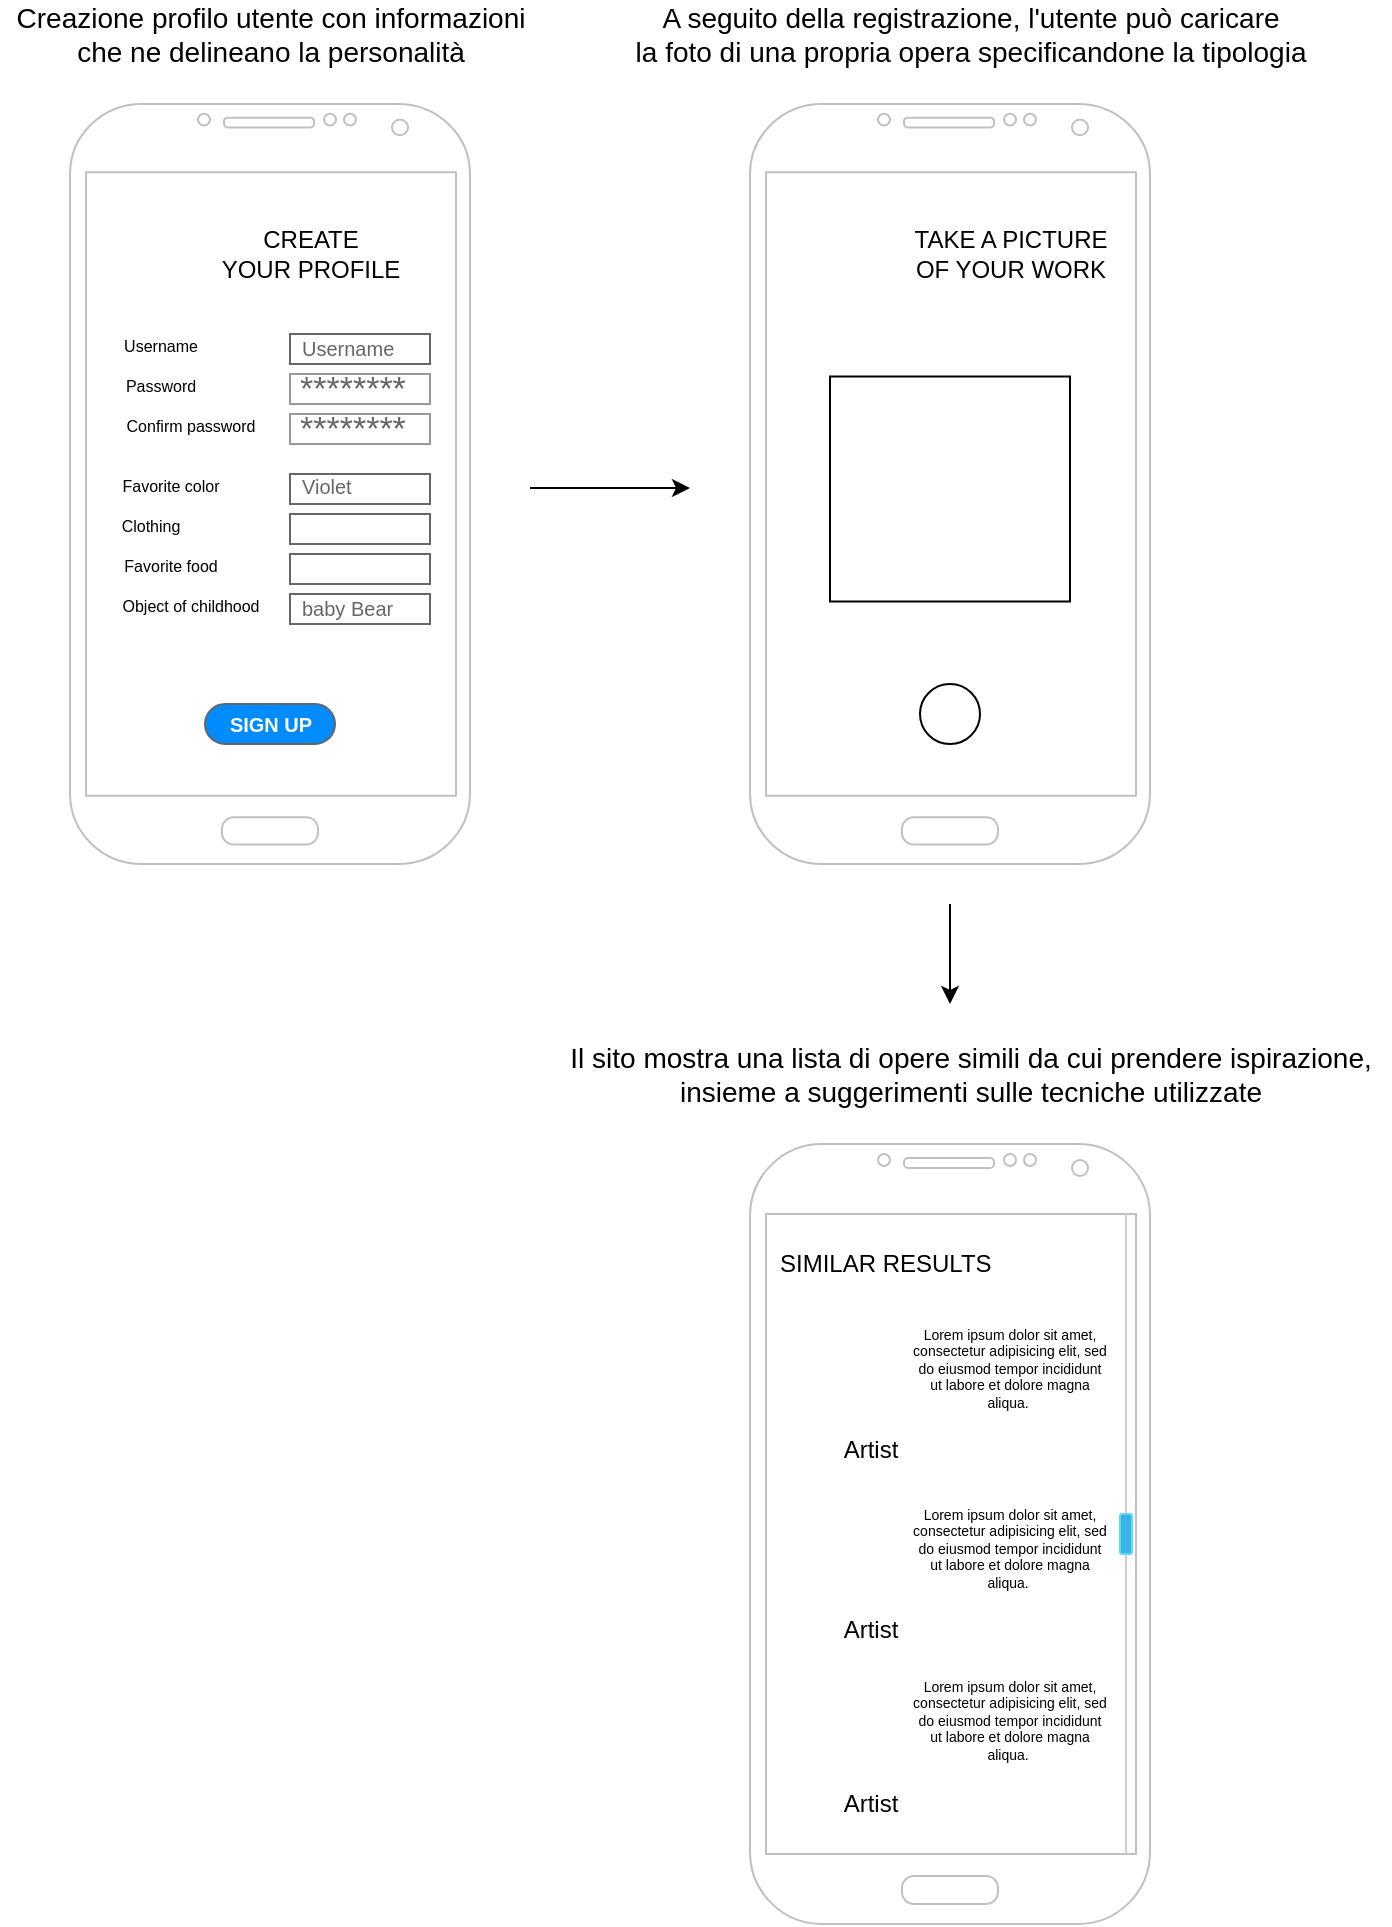 <mxfile version="14.6.11" type="github">
  <diagram id="YqBdRVbUH3X9ktw2vI_X" name="Page-1">
    <mxGraphModel dx="723" dy="1571" grid="1" gridSize="10" guides="1" tooltips="1" connect="1" arrows="1" fold="1" page="1" pageScale="1" pageWidth="827" pageHeight="1169" math="0" shadow="0">
      <root>
        <mxCell id="0" />
        <mxCell id="1" parent="0" />
        <mxCell id="K1Y7uYMDMErFbE7dxKjb-1" value="" style="verticalLabelPosition=bottom;verticalAlign=top;html=1;shadow=0;dashed=0;strokeWidth=1;shape=mxgraph.android.phone2;strokeColor=#c0c0c0;" vertex="1" parent="1">
          <mxGeometry x="110" y="40" width="200" height="380" as="geometry" />
        </mxCell>
        <mxCell id="K1Y7uYMDMErFbE7dxKjb-2" value="" style="verticalLabelPosition=bottom;verticalAlign=top;html=1;shadow=0;dashed=0;strokeWidth=1;shape=mxgraph.android.phone2;strokeColor=#c0c0c0;" vertex="1" parent="1">
          <mxGeometry x="450" y="40" width="200" height="380" as="geometry" />
        </mxCell>
        <mxCell id="K1Y7uYMDMErFbE7dxKjb-3" value="" style="shape=image;html=1;verticalAlign=top;verticalLabelPosition=bottom;labelBackgroundColor=#ffffff;imageAspect=0;aspect=fixed;image=https://cdn4.iconfinder.com/data/icons/basic-ui-2-line/32/person-people-man-profile-human-128.png;strokeWidth=1;" vertex="1" parent="1">
          <mxGeometry x="130" y="90" width="50" height="50" as="geometry" />
        </mxCell>
        <mxCell id="K1Y7uYMDMErFbE7dxKjb-4" value="CREATE &lt;br&gt;YOUR PROFILE" style="text;html=1;resizable=0;autosize=1;align=center;verticalAlign=middle;points=[];fillColor=none;strokeColor=none;rounded=0;" vertex="1" parent="1">
          <mxGeometry x="180" y="100" width="100" height="30" as="geometry" />
        </mxCell>
        <mxCell id="K1Y7uYMDMErFbE7dxKjb-5" value="" style="strokeWidth=1;shadow=0;dashed=0;align=center;html=1;shape=mxgraph.mockup.text.textBox;fontColor=#666666;align=left;fontSize=17;spacingLeft=4;spacingTop=-3;strokeColor=#666666;mainText=" vertex="1" parent="1">
          <mxGeometry x="220" y="245" width="70" height="15" as="geometry" />
        </mxCell>
        <mxCell id="K1Y7uYMDMErFbE7dxKjb-6" value="&lt;font style=&quot;font-size: 10px&quot;&gt;Username&lt;/font&gt;" style="strokeWidth=1;shadow=0;dashed=0;align=center;html=1;shape=mxgraph.mockup.text.textBox;fontColor=#666666;align=left;fontSize=17;spacingLeft=4;spacingTop=-3;strokeColor=#666666;mainText=" vertex="1" parent="1">
          <mxGeometry x="220" y="155" width="70" height="15" as="geometry" />
        </mxCell>
        <mxCell id="K1Y7uYMDMErFbE7dxKjb-7" value="&lt;span style=&quot;font-size: 10px&quot;&gt;Violet&lt;/span&gt;" style="strokeWidth=1;shadow=0;dashed=0;align=left;html=1;shape=mxgraph.mockup.text.textBox;fontColor=#666666;align=left;fontSize=10;spacingLeft=4;spacingTop=-3;strokeColor=#666666;mainText=" vertex="1" parent="1">
          <mxGeometry x="220" y="225" width="70" height="15" as="geometry" />
        </mxCell>
        <mxCell id="K1Y7uYMDMErFbE7dxKjb-8" value="" style="strokeWidth=1;shadow=0;dashed=0;align=center;html=1;shape=mxgraph.mockup.text.textBox;fontColor=#666666;align=left;fontSize=17;spacingLeft=4;spacingTop=-3;strokeColor=#666666;mainText=" vertex="1" parent="1">
          <mxGeometry x="220" y="265" width="70" height="15" as="geometry" />
        </mxCell>
        <mxCell id="K1Y7uYMDMErFbE7dxKjb-9" value="&lt;span style=&quot;font-size: 10px&quot;&gt;baby Bear&lt;/span&gt;" style="strokeWidth=1;shadow=0;dashed=0;align=center;html=1;shape=mxgraph.mockup.text.textBox;fontColor=#666666;align=left;fontSize=17;spacingLeft=4;spacingTop=-3;strokeColor=#666666;mainText=" vertex="1" parent="1">
          <mxGeometry x="220" y="285" width="70" height="15" as="geometry" />
        </mxCell>
        <mxCell id="K1Y7uYMDMErFbE7dxKjb-10" value="&lt;font style=&quot;font-size: 8px&quot;&gt;Username&lt;/font&gt;" style="text;html=1;resizable=0;autosize=1;align=center;verticalAlign=middle;points=[];fillColor=none;strokeColor=none;rounded=0;" vertex="1" parent="1">
          <mxGeometry x="130" y="150" width="50" height="20" as="geometry" />
        </mxCell>
        <mxCell id="K1Y7uYMDMErFbE7dxKjb-11" value="&lt;font style=&quot;font-size: 8px&quot;&gt;Password&lt;/font&gt;" style="text;html=1;resizable=0;autosize=1;align=center;verticalAlign=middle;points=[];fillColor=none;strokeColor=none;rounded=0;" vertex="1" parent="1">
          <mxGeometry x="130" y="170" width="50" height="20" as="geometry" />
        </mxCell>
        <mxCell id="K1Y7uYMDMErFbE7dxKjb-12" value="********" style="strokeWidth=1;shadow=0;dashed=0;align=center;html=1;shape=mxgraph.mockup.forms.pwField;strokeColor=#999999;mainText=;align=left;fontColor=#666666;fontSize=17;spacingLeft=3;" vertex="1" parent="1">
          <mxGeometry x="220" y="175" width="70" height="15" as="geometry" />
        </mxCell>
        <mxCell id="K1Y7uYMDMErFbE7dxKjb-13" value="&lt;span style=&quot;font-size: 8px&quot;&gt;Favorite color&lt;/span&gt;" style="text;html=1;resizable=0;autosize=1;align=center;verticalAlign=middle;points=[];fillColor=none;strokeColor=none;rounded=0;" vertex="1" parent="1">
          <mxGeometry x="130" y="220" width="60" height="20" as="geometry" />
        </mxCell>
        <mxCell id="K1Y7uYMDMErFbE7dxKjb-14" value="&lt;span style=&quot;font-size: 8px&quot;&gt;Clothing&lt;/span&gt;" style="text;html=1;resizable=0;autosize=1;align=center;verticalAlign=middle;points=[];fillColor=none;strokeColor=none;rounded=0;" vertex="1" parent="1">
          <mxGeometry x="130" y="240" width="40" height="20" as="geometry" />
        </mxCell>
        <mxCell id="K1Y7uYMDMErFbE7dxKjb-15" value="&lt;span style=&quot;font-size: 8px&quot;&gt;Favorite food&lt;/span&gt;" style="text;html=1;resizable=0;autosize=1;align=center;verticalAlign=middle;points=[];fillColor=none;strokeColor=none;rounded=0;" vertex="1" parent="1">
          <mxGeometry x="130" y="260" width="60" height="20" as="geometry" />
        </mxCell>
        <mxCell id="K1Y7uYMDMErFbE7dxKjb-16" value="&lt;span style=&quot;font-size: 8px&quot;&gt;Object of childhood&lt;/span&gt;" style="text;html=1;resizable=0;autosize=1;align=center;verticalAlign=middle;points=[];fillColor=none;strokeColor=none;rounded=0;" vertex="1" parent="1">
          <mxGeometry x="130" y="280" width="80" height="20" as="geometry" />
        </mxCell>
        <mxCell id="K1Y7uYMDMErFbE7dxKjb-17" value="SIGN UP" style="strokeWidth=1;shadow=0;dashed=0;align=center;html=1;shape=mxgraph.mockup.buttons.button;strokeColor=#666666;fontColor=#ffffff;mainText=;buttonStyle=round;fontSize=10;fontStyle=1;fillColor=#008cff;whiteSpace=wrap;" vertex="1" parent="1">
          <mxGeometry x="177.5" y="340" width="65" height="20" as="geometry" />
        </mxCell>
        <mxCell id="K1Y7uYMDMErFbE7dxKjb-18" value="&lt;font style=&quot;font-size: 14px&quot;&gt;Creazione profilo utente con informazioni&lt;br&gt;che ne delineano la personalità&lt;/font&gt;" style="text;html=1;resizable=0;autosize=1;align=center;verticalAlign=middle;points=[];fillColor=none;strokeColor=none;rounded=0;fontSize=10;" vertex="1" parent="1">
          <mxGeometry x="75" y="-10" width="270" height="30" as="geometry" />
        </mxCell>
        <mxCell id="K1Y7uYMDMErFbE7dxKjb-19" value="&lt;font style=&quot;font-size: 8px&quot;&gt;Confirm password&lt;/font&gt;" style="text;html=1;resizable=0;autosize=1;align=center;verticalAlign=middle;points=[];fillColor=none;strokeColor=none;rounded=0;" vertex="1" parent="1">
          <mxGeometry x="130" y="190" width="80" height="20" as="geometry" />
        </mxCell>
        <mxCell id="K1Y7uYMDMErFbE7dxKjb-20" value="********" style="strokeWidth=1;shadow=0;dashed=0;align=center;html=1;shape=mxgraph.mockup.forms.pwField;strokeColor=#999999;mainText=;align=left;fontColor=#666666;fontSize=17;spacingLeft=3;" vertex="1" parent="1">
          <mxGeometry x="220" y="195" width="70" height="15" as="geometry" />
        </mxCell>
        <mxCell id="K1Y7uYMDMErFbE7dxKjb-21" value="" style="endArrow=classic;html=1;" edge="1" parent="1">
          <mxGeometry width="50" height="50" relative="1" as="geometry">
            <mxPoint x="340" y="232" as="sourcePoint" />
            <mxPoint x="420" y="232" as="targetPoint" />
          </mxGeometry>
        </mxCell>
        <mxCell id="K1Y7uYMDMErFbE7dxKjb-22" value="" style="verticalLabelPosition=bottom;verticalAlign=top;html=1;shadow=0;dashed=0;strokeWidth=1;shape=mxgraph.android.phone2;strokeColor=#c0c0c0;" vertex="1" parent="1">
          <mxGeometry x="450" y="560" width="200" height="390" as="geometry" />
        </mxCell>
        <mxCell id="K1Y7uYMDMErFbE7dxKjb-23" value="" style="endArrow=classic;html=1;" edge="1" parent="1">
          <mxGeometry width="50" height="50" relative="1" as="geometry">
            <mxPoint x="550" y="440" as="sourcePoint" />
            <mxPoint x="550" y="490" as="targetPoint" />
          </mxGeometry>
        </mxCell>
        <mxCell id="K1Y7uYMDMErFbE7dxKjb-24" value="" style="shape=image;html=1;verticalAlign=top;verticalLabelPosition=bottom;labelBackgroundColor=#ffffff;imageAspect=0;aspect=fixed;image=https://cdn4.iconfinder.com/data/icons/multimedia-75/512/multimedia-49-128.png" vertex="1" parent="1">
          <mxGeometry x="470" y="85" width="55" height="55" as="geometry" />
        </mxCell>
        <mxCell id="K1Y7uYMDMErFbE7dxKjb-25" value="TAKE A PICTURE &lt;br&gt;OF YOUR WORK" style="text;html=1;resizable=0;autosize=1;align=center;verticalAlign=middle;points=[];fillColor=none;strokeColor=none;rounded=0;" vertex="1" parent="1">
          <mxGeometry x="525" y="100" width="110" height="30" as="geometry" />
        </mxCell>
        <mxCell id="K1Y7uYMDMErFbE7dxKjb-26" value="" style="rounded=0;whiteSpace=wrap;html=1;" vertex="1" parent="1">
          <mxGeometry x="490" y="176.25" width="120" height="112.5" as="geometry" />
        </mxCell>
        <mxCell id="K1Y7uYMDMErFbE7dxKjb-27" value="" style="ellipse;whiteSpace=wrap;html=1;aspect=fixed;" vertex="1" parent="1">
          <mxGeometry x="535" y="330" width="30" height="30" as="geometry" />
        </mxCell>
        <mxCell id="K1Y7uYMDMErFbE7dxKjb-28" value="" style="shape=image;html=1;verticalAlign=top;verticalLabelPosition=bottom;labelBackgroundColor=#ffffff;imageAspect=0;aspect=fixed;image=https://cdn4.iconfinder.com/data/icons/ionicons/512/icon-image-128.png" vertex="1" parent="1">
          <mxGeometry x="462.5" y="640" width="70" height="70" as="geometry" />
        </mxCell>
        <mxCell id="K1Y7uYMDMErFbE7dxKjb-29" value="" style="shape=image;html=1;verticalAlign=top;verticalLabelPosition=bottom;labelBackgroundColor=#ffffff;imageAspect=0;aspect=fixed;image=https://cdn4.iconfinder.com/data/icons/ionicons/512/icon-image-128.png" vertex="1" parent="1">
          <mxGeometry x="462.5" y="816" width="70" height="70" as="geometry" />
        </mxCell>
        <mxCell id="K1Y7uYMDMErFbE7dxKjb-30" value="SIMILAR RESULTS" style="text;html=1;resizable=0;autosize=1;align=left;verticalAlign=middle;points=[];fillColor=none;strokeColor=none;rounded=0;" vertex="1" parent="1">
          <mxGeometry x="462.5" y="610" width="120" height="20" as="geometry" />
        </mxCell>
        <mxCell id="K1Y7uYMDMErFbE7dxKjb-31" value="" style="shape=image;html=1;verticalAlign=top;verticalLabelPosition=bottom;labelBackgroundColor=#ffffff;imageAspect=0;aspect=fixed;image=https://cdn4.iconfinder.com/data/icons/multimedia-75/512/multimedia-10-128.png" vertex="1" parent="1">
          <mxGeometry x="470" y="703" width="20" height="20" as="geometry" />
        </mxCell>
        <mxCell id="K1Y7uYMDMErFbE7dxKjb-32" value="&lt;font style=&quot;font-size: 12px;&quot;&gt;Artist&lt;/font&gt;" style="text;html=1;resizable=0;autosize=1;align=center;verticalAlign=middle;points=[];fillColor=none;strokeColor=none;rounded=0;fontSize=12;" vertex="1" parent="1">
          <mxGeometry x="490" y="703" width="40" height="20" as="geometry" />
        </mxCell>
        <mxCell id="K1Y7uYMDMErFbE7dxKjb-33" value="" style="shape=image;html=1;verticalAlign=top;verticalLabelPosition=bottom;labelBackgroundColor=#ffffff;imageAspect=0;aspect=fixed;image=https://cdn4.iconfinder.com/data/icons/ionicons/512/icon-image-128.png" vertex="1" parent="1">
          <mxGeometry x="462.5" y="730" width="70" height="70" as="geometry" />
        </mxCell>
        <mxCell id="K1Y7uYMDMErFbE7dxKjb-34" value="" style="shape=image;html=1;verticalAlign=top;verticalLabelPosition=bottom;labelBackgroundColor=#ffffff;imageAspect=0;aspect=fixed;image=https://cdn4.iconfinder.com/data/icons/multimedia-75/512/multimedia-10-128.png" vertex="1" parent="1">
          <mxGeometry x="470" y="793" width="20" height="20" as="geometry" />
        </mxCell>
        <mxCell id="K1Y7uYMDMErFbE7dxKjb-35" value="" style="shape=image;html=1;verticalAlign=top;verticalLabelPosition=bottom;labelBackgroundColor=#ffffff;imageAspect=0;aspect=fixed;image=https://cdn4.iconfinder.com/data/icons/multimedia-75/512/multimedia-10-128.png" vertex="1" parent="1">
          <mxGeometry x="470" y="880" width="20" height="20" as="geometry" />
        </mxCell>
        <mxCell id="K1Y7uYMDMErFbE7dxKjb-36" value="&lt;font style=&quot;font-size: 12px;&quot;&gt;Artist&lt;/font&gt;" style="text;html=1;resizable=0;autosize=1;align=center;verticalAlign=middle;points=[];fillColor=none;strokeColor=none;rounded=0;fontSize=12;" vertex="1" parent="1">
          <mxGeometry x="490" y="793" width="40" height="20" as="geometry" />
        </mxCell>
        <mxCell id="K1Y7uYMDMErFbE7dxKjb-37" value="&lt;font style=&quot;font-size: 12px;&quot;&gt;Artist&lt;/font&gt;" style="text;html=1;resizable=0;autosize=1;align=center;verticalAlign=middle;points=[];fillColor=none;strokeColor=none;rounded=0;fontSize=12;" vertex="1" parent="1">
          <mxGeometry x="490" y="880" width="40" height="20" as="geometry" />
        </mxCell>
        <mxCell id="K1Y7uYMDMErFbE7dxKjb-38" value="" style="verticalLabelPosition=bottom;verticalAlign=top;html=1;shadow=0;dashed=0;strokeWidth=1;shape=mxgraph.android.quickscroll3;dy=0.5;fillColor=#33b5e5;strokeColor=#66D5F5;fontSize=12;" vertex="1" parent="1">
          <mxGeometry x="635" y="595" width="6" height="320" as="geometry" />
        </mxCell>
        <mxCell id="K1Y7uYMDMErFbE7dxKjb-39" value="&lt;font style=&quot;font-size: 7px&quot;&gt;Lorem ipsum dolor sit amet, consectetur adipisicing elit, sed do eiusmod tempor incididunt ut labore et dolore magna aliqua.&amp;nbsp;&lt;/font&gt;" style="text;spacingTop=-5;whiteSpace=wrap;html=1;align=center;fontSize=7;fontFamily=Helvetica;fillColor=none;strokeColor=none;" vertex="1" parent="1">
          <mxGeometry x="530" y="826" width="100" height="50" as="geometry" />
        </mxCell>
        <mxCell id="K1Y7uYMDMErFbE7dxKjb-40" value="&lt;font style=&quot;font-size: 7px&quot;&gt;Lorem ipsum dolor sit amet, consectetur adipisicing elit, sed do eiusmod tempor incididunt ut labore et dolore magna aliqua.&amp;nbsp;&lt;/font&gt;" style="text;spacingTop=-5;whiteSpace=wrap;html=1;align=center;fontSize=7;fontFamily=Helvetica;fillColor=none;strokeColor=none;" vertex="1" parent="1">
          <mxGeometry x="530" y="650" width="100" height="50" as="geometry" />
        </mxCell>
        <mxCell id="K1Y7uYMDMErFbE7dxKjb-41" value="&lt;font style=&quot;font-size: 7px&quot;&gt;Lorem ipsum dolor sit amet, consectetur adipisicing elit, sed do eiusmod tempor incididunt ut labore et dolore magna aliqua.&amp;nbsp;&lt;/font&gt;" style="text;spacingTop=-5;whiteSpace=wrap;html=1;align=center;fontSize=7;fontFamily=Helvetica;fillColor=none;strokeColor=none;" vertex="1" parent="1">
          <mxGeometry x="530" y="740" width="100" height="50" as="geometry" />
        </mxCell>
        <mxCell id="K1Y7uYMDMErFbE7dxKjb-42" value="&lt;font style=&quot;font-size: 14px&quot;&gt;A seguito della registrazione, l&#39;utente può caricare &lt;br&gt;la foto di una propria opera specificandone la tipologia&lt;/font&gt;" style="text;html=1;resizable=0;autosize=1;align=center;verticalAlign=middle;points=[];fillColor=none;strokeColor=none;rounded=0;fontSize=7;" vertex="1" parent="1">
          <mxGeometry x="385" y="-10" width="350" height="30" as="geometry" />
        </mxCell>
        <mxCell id="K1Y7uYMDMErFbE7dxKjb-43" value="&lt;font style=&quot;font-size: 14px&quot;&gt;Il sito mostra una lista di opere simili da cui prendere ispirazione, &lt;br&gt;&lt;/font&gt;&lt;font style=&quot;font-size: 14px&quot;&gt;insieme a suggerimenti sulle tecniche utilizzate&lt;/font&gt;" style="text;html=1;resizable=0;autosize=1;align=center;verticalAlign=middle;points=[];fillColor=none;strokeColor=none;rounded=0;fontSize=7;" vertex="1" parent="1">
          <mxGeometry x="350" y="510" width="420" height="30" as="geometry" />
        </mxCell>
      </root>
    </mxGraphModel>
  </diagram>
</mxfile>
